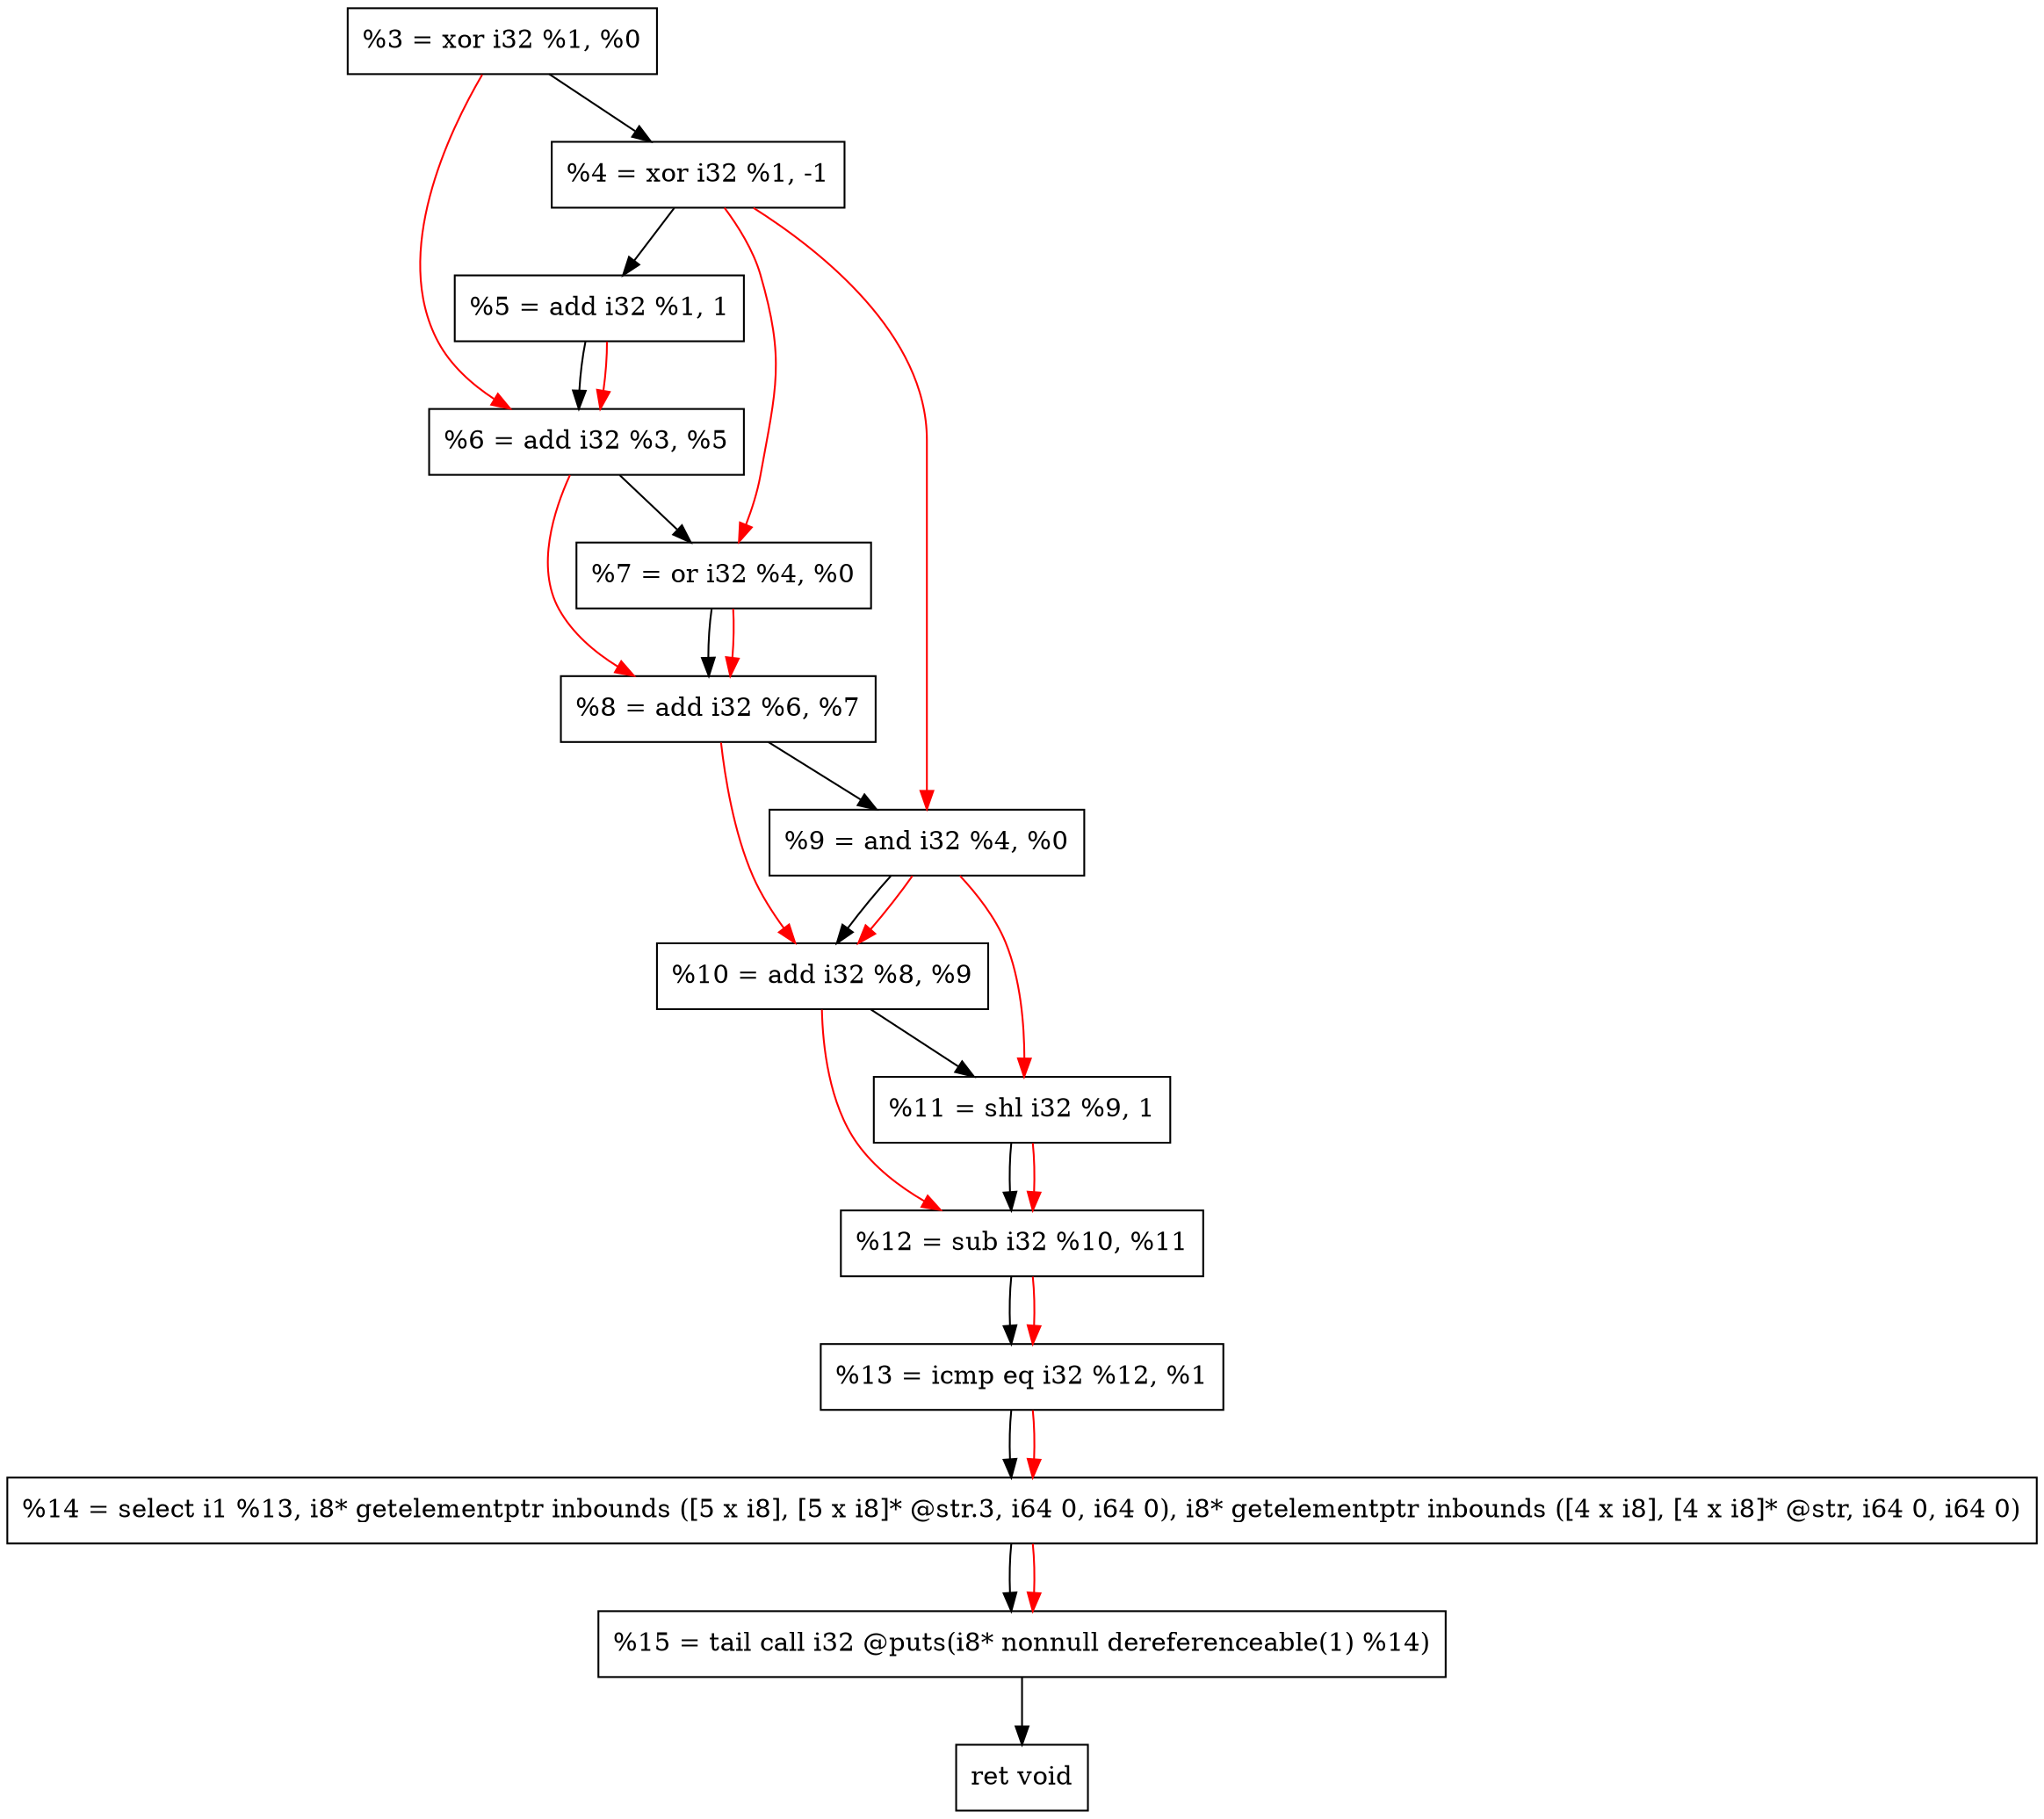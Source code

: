 digraph "DFG for'crackme' function" {
	Node0x10252d0[shape=record, label="  %3 = xor i32 %1, %0"];
	Node0x1025980[shape=record, label="  %4 = xor i32 %1, -1"];
	Node0x1025a40[shape=record, label="  %5 = add i32 %1, 1"];
	Node0x1025ab0[shape=record, label="  %6 = add i32 %3, %5"];
	Node0x1025b20[shape=record, label="  %7 = or i32 %4, %0"];
	Node0x1025b90[shape=record, label="  %8 = add i32 %6, %7"];
	Node0x1025c00[shape=record, label="  %9 = and i32 %4, %0"];
	Node0x1025c70[shape=record, label="  %10 = add i32 %8, %9"];
	Node0x1025ce0[shape=record, label="  %11 = shl i32 %9, 1"];
	Node0x1025d50[shape=record, label="  %12 = sub i32 %10, %11"];
	Node0x1025dc0[shape=record, label="  %13 = icmp eq i32 %12, %1"];
	Node0xfc6388[shape=record, label="  %14 = select i1 %13, i8* getelementptr inbounds ([5 x i8], [5 x i8]* @str.3, i64 0, i64 0), i8* getelementptr inbounds ([4 x i8], [4 x i8]* @str, i64 0, i64 0)"];
	Node0x1026260[shape=record, label="  %15 = tail call i32 @puts(i8* nonnull dereferenceable(1) %14)"];
	Node0x10262b0[shape=record, label="  ret void"];
	Node0x10252d0 -> Node0x1025980;
	Node0x1025980 -> Node0x1025a40;
	Node0x1025a40 -> Node0x1025ab0;
	Node0x1025ab0 -> Node0x1025b20;
	Node0x1025b20 -> Node0x1025b90;
	Node0x1025b90 -> Node0x1025c00;
	Node0x1025c00 -> Node0x1025c70;
	Node0x1025c70 -> Node0x1025ce0;
	Node0x1025ce0 -> Node0x1025d50;
	Node0x1025d50 -> Node0x1025dc0;
	Node0x1025dc0 -> Node0xfc6388;
	Node0xfc6388 -> Node0x1026260;
	Node0x1026260 -> Node0x10262b0;
edge [color=red]
	Node0x10252d0 -> Node0x1025ab0;
	Node0x1025a40 -> Node0x1025ab0;
	Node0x1025980 -> Node0x1025b20;
	Node0x1025ab0 -> Node0x1025b90;
	Node0x1025b20 -> Node0x1025b90;
	Node0x1025980 -> Node0x1025c00;
	Node0x1025b90 -> Node0x1025c70;
	Node0x1025c00 -> Node0x1025c70;
	Node0x1025c00 -> Node0x1025ce0;
	Node0x1025c70 -> Node0x1025d50;
	Node0x1025ce0 -> Node0x1025d50;
	Node0x1025d50 -> Node0x1025dc0;
	Node0x1025dc0 -> Node0xfc6388;
	Node0xfc6388 -> Node0x1026260;
}
